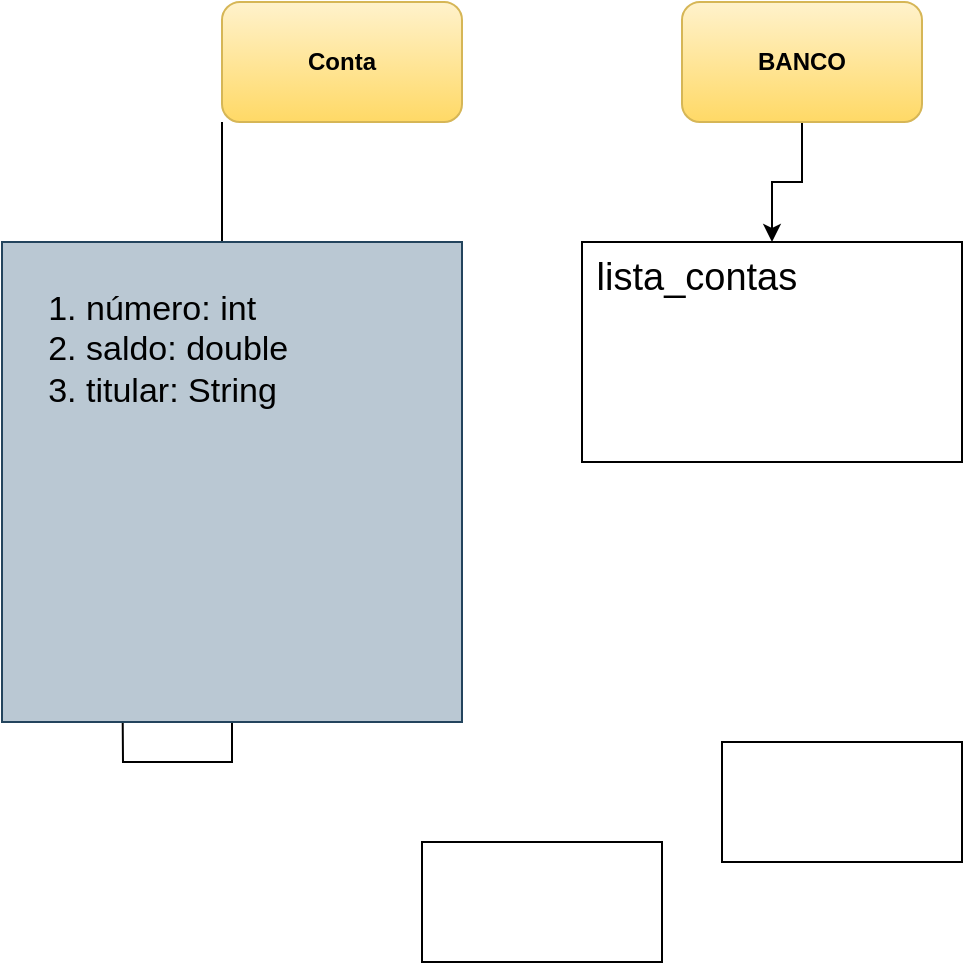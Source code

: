 <mxfile>
    <diagram id="bhVlvzgnEBwBXxkVF7tJ" name="Page-1">
        <mxGraphModel dx="500" dy="658" grid="1" gridSize="10" guides="1" tooltips="1" connect="1" arrows="1" fold="1" page="1" pageScale="1" pageWidth="827" pageHeight="1169" math="0" shadow="0">
            <root>
                <mxCell id="0"/>
                <mxCell id="1" parent="0"/>
                <mxCell id="2" value="&lt;b&gt;&lt;font color=&quot;#000000&quot;&gt;Conta&lt;/font&gt;&lt;/b&gt;" style="rounded=1;whiteSpace=wrap;html=1;gradientColor=#ffd966;fillColor=#fff2cc;strokeColor=#d6b656;" vertex="1" parent="1">
                    <mxGeometry x="150" y="30" width="120" height="60" as="geometry"/>
                </mxCell>
                <mxCell id="3" value="" style="endArrow=classic;html=1;exitX=0;exitY=1;exitDx=0;exitDy=0;" edge="1" parent="1" source="2">
                    <mxGeometry width="50" height="50" relative="1" as="geometry">
                        <mxPoint x="280" y="430" as="sourcePoint"/>
                        <mxPoint x="150" y="230" as="targetPoint"/>
                    </mxGeometry>
                </mxCell>
                <mxCell id="14" style="edgeStyle=orthogonalEdgeStyle;rounded=0;orthogonalLoop=1;jettySize=auto;html=1;" edge="1" parent="1" source="4">
                    <mxGeometry relative="1" as="geometry">
                        <mxPoint x="100" y="340" as="targetPoint"/>
                    </mxGeometry>
                </mxCell>
                <mxCell id="5" value="" style="rounded=0;whiteSpace=wrap;html=1;" vertex="1" parent="1">
                    <mxGeometry x="400" y="400" width="120" height="60" as="geometry"/>
                </mxCell>
                <mxCell id="6" value="&amp;nbsp;lista_contas" style="rounded=0;whiteSpace=wrap;html=1;align=left;verticalAlign=top;labelPosition=center;verticalLabelPosition=middle;fontSize=19;" vertex="1" parent="1">
                    <mxGeometry x="330" y="150" width="190" height="110" as="geometry"/>
                </mxCell>
                <mxCell id="7" value="" style="rounded=0;whiteSpace=wrap;html=1;" vertex="1" parent="1">
                    <mxGeometry x="250" y="450" width="120" height="60" as="geometry"/>
                </mxCell>
                <mxCell id="4" value="&lt;ol style=&quot;font-size: 17px;&quot;&gt;&lt;li style=&quot;font-size: 17px;&quot;&gt;&lt;font color=&quot;#000000&quot; style=&quot;font-size: 17px;&quot;&gt;número: int&lt;/font&gt;&lt;/li&gt;&lt;li style=&quot;font-size: 17px;&quot;&gt;&lt;font color=&quot;#000000&quot; style=&quot;font-size: 17px;&quot;&gt;saldo: double&lt;/font&gt;&lt;/li&gt;&lt;li style=&quot;font-size: 17px;&quot;&gt;&lt;font color=&quot;#000000&quot; style=&quot;font-size: 17px;&quot;&gt;titular: String&lt;/font&gt;&lt;/li&gt;&lt;/ol&gt;&lt;div style=&quot;font-size: 17px;&quot;&gt;&lt;/div&gt;" style="rounded=0;whiteSpace=wrap;html=1;fillColor=#bac8d3;labelBackgroundColor=none;strokeColor=#23445d;align=left;verticalAlign=top;fontSize=17;" vertex="1" parent="1">
                    <mxGeometry x="40" y="150" width="230" height="240" as="geometry"/>
                </mxCell>
                <mxCell id="16" style="edgeStyle=orthogonalEdgeStyle;rounded=0;orthogonalLoop=1;jettySize=auto;html=1;" edge="1" parent="1" source="15" target="6">
                    <mxGeometry relative="1" as="geometry"/>
                </mxCell>
                <mxCell id="15" value="&lt;font color=&quot;#000000&quot;&gt;&lt;b&gt;BANCO&lt;/b&gt;&lt;/font&gt;" style="rounded=1;whiteSpace=wrap;html=1;gradientColor=#ffd966;fillColor=#fff2cc;strokeColor=#d6b656;" vertex="1" parent="1">
                    <mxGeometry x="380" y="30" width="120" height="60" as="geometry"/>
                </mxCell>
                <mxCell id="19" value="" style="endArrow=none;dashed=1;html=1;fontSize=17;" edge="1" parent="1" source="4">
                    <mxGeometry width="50" height="50" relative="1" as="geometry">
                        <mxPoint x="280" y="330" as="sourcePoint"/>
                        <mxPoint x="270" y="280" as="targetPoint"/>
                    </mxGeometry>
                </mxCell>
            </root>
        </mxGraphModel>
    </diagram>
</mxfile>